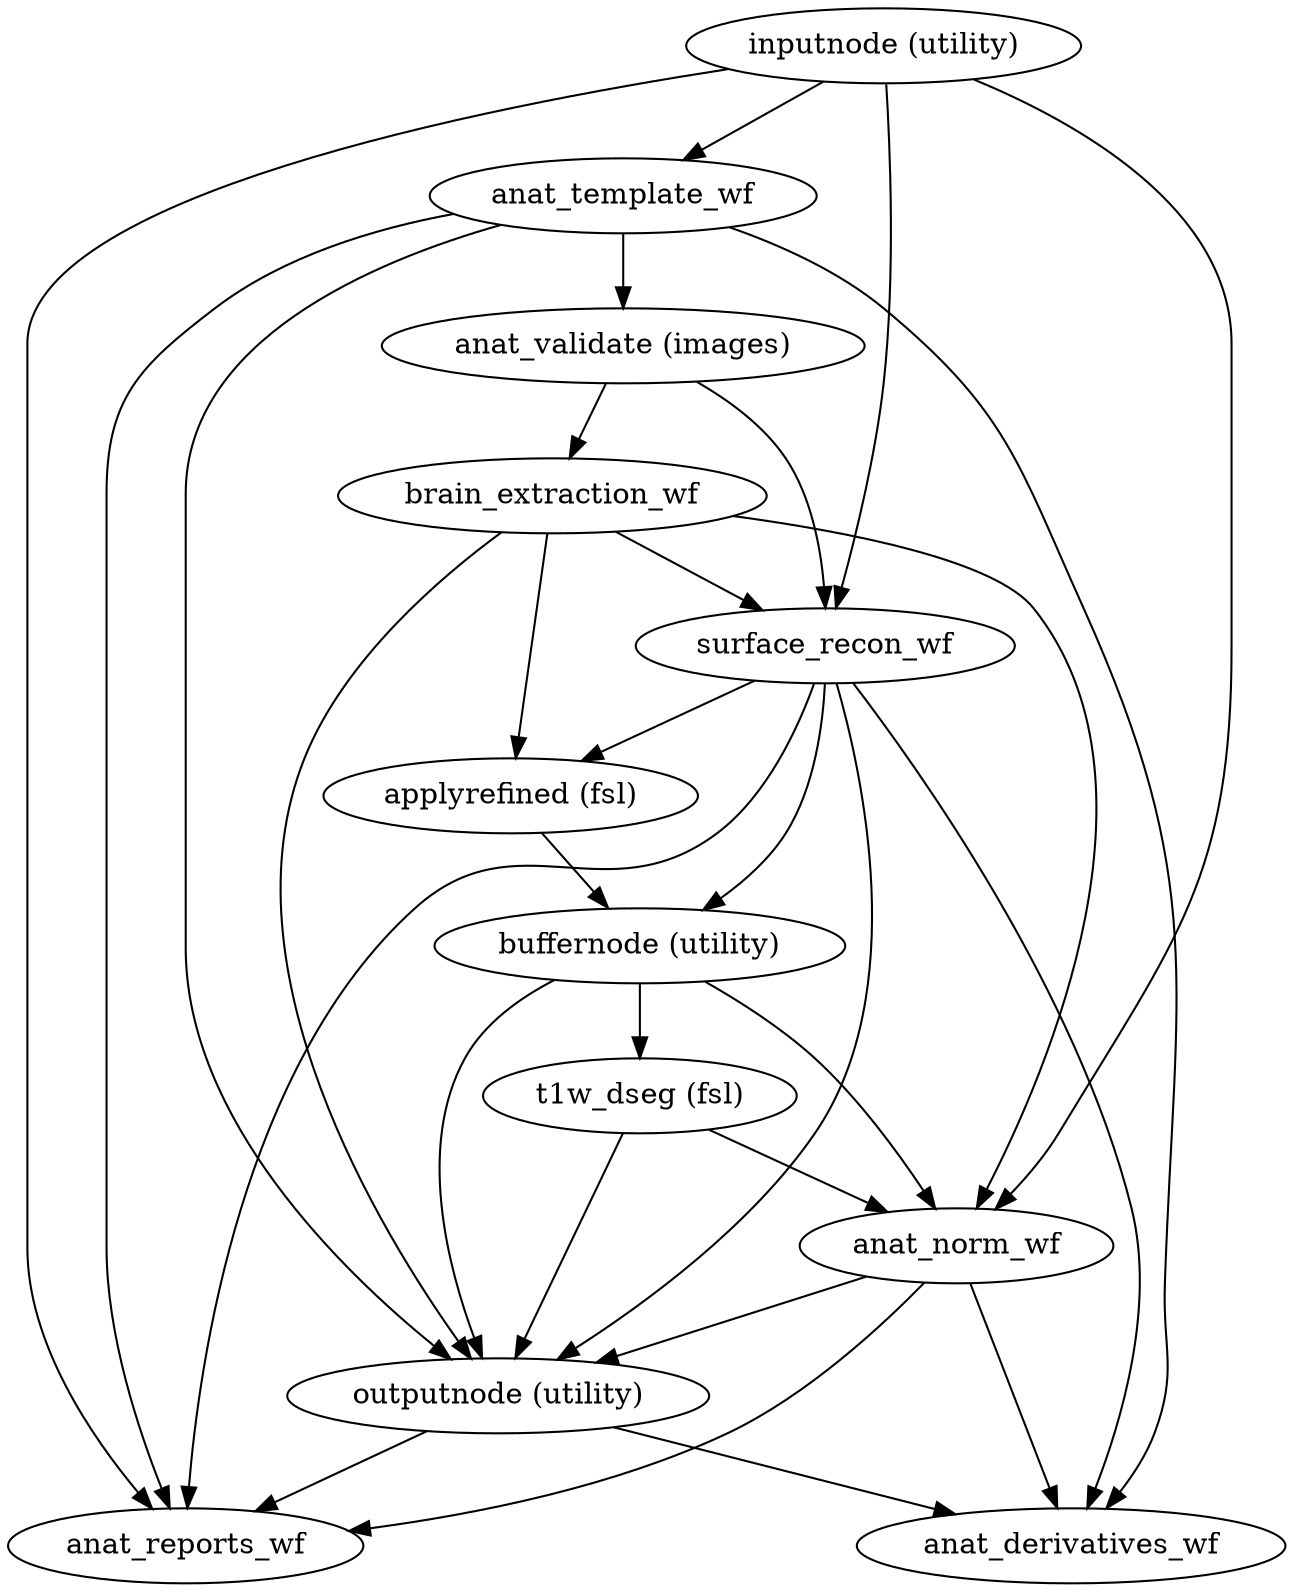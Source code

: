 strict digraph  {
"outputnode (utility)";
anat_reports_wf;
anat_derivatives_wf;
"buffernode (utility)";
"t1w_dseg (fsl)";
anat_norm_wf;
"inputnode (utility)";
anat_template_wf;
surface_recon_wf;
"anat_validate (images)";
brain_extraction_wf;
"applyrefined (fsl)";
"outputnode (utility)" -> anat_reports_wf;
"outputnode (utility)" -> anat_derivatives_wf;
"buffernode (utility)" -> "t1w_dseg (fsl)";
"buffernode (utility)" -> "outputnode (utility)";
"buffernode (utility)" -> anat_norm_wf;
"t1w_dseg (fsl)" -> "outputnode (utility)";
"t1w_dseg (fsl)" -> anat_norm_wf;
anat_norm_wf -> "outputnode (utility)";
anat_norm_wf -> anat_reports_wf;
anat_norm_wf -> anat_derivatives_wf;
"inputnode (utility)" -> anat_template_wf;
"inputnode (utility)" -> anat_norm_wf;
"inputnode (utility)" -> anat_reports_wf;
"inputnode (utility)" -> surface_recon_wf;
anat_template_wf -> "anat_validate (images)";
anat_template_wf -> "outputnode (utility)";
anat_template_wf -> anat_reports_wf;
anat_template_wf -> anat_derivatives_wf;
surface_recon_wf -> "applyrefined (fsl)";
surface_recon_wf -> "outputnode (utility)";
surface_recon_wf -> "buffernode (utility)";
surface_recon_wf -> anat_reports_wf;
surface_recon_wf -> anat_derivatives_wf;
"anat_validate (images)" -> brain_extraction_wf;
"anat_validate (images)" -> surface_recon_wf;
brain_extraction_wf -> "outputnode (utility)";
brain_extraction_wf -> anat_norm_wf;
brain_extraction_wf -> surface_recon_wf;
brain_extraction_wf -> "applyrefined (fsl)";
"applyrefined (fsl)" -> "buffernode (utility)";
}
